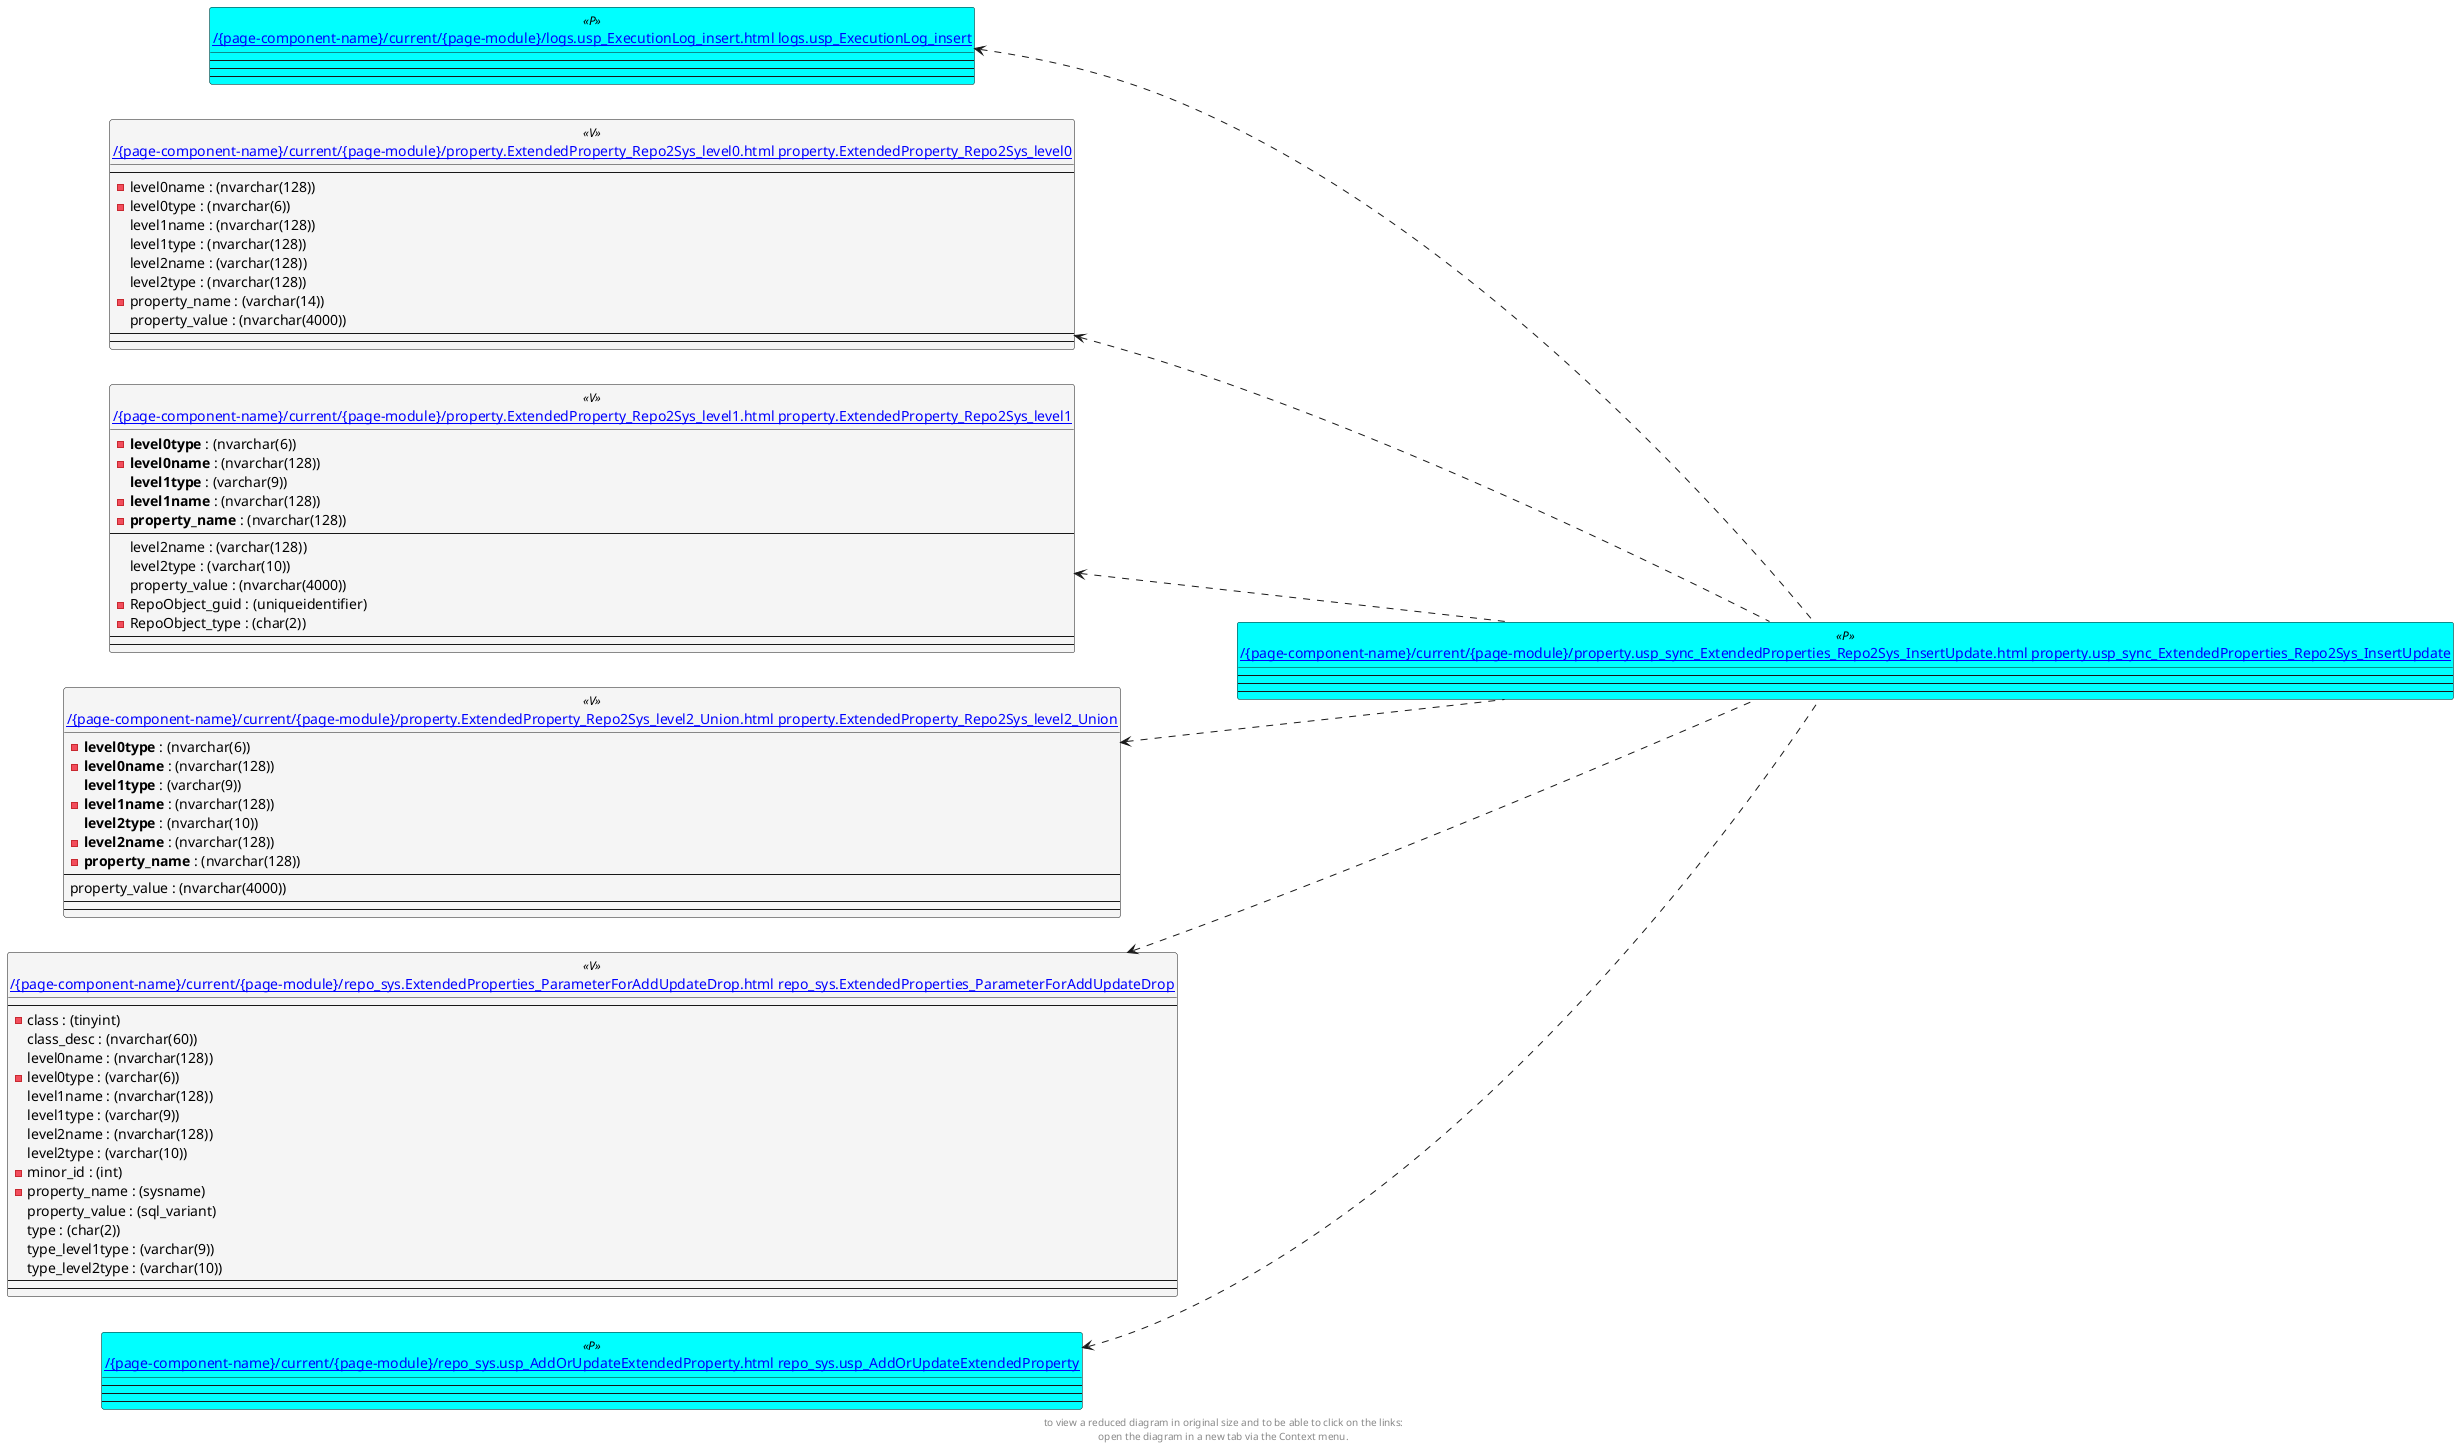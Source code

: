@startuml
left to right direction
'top to bottom direction
hide circle
'avoide "." issues:
set namespaceSeparator none


skinparam class {
  BackgroundColor White
  BackgroundColor<<FN>> Yellow
  BackgroundColor<<FS>> Yellow
  BackgroundColor<<FT>> LightGray
  BackgroundColor<<IF>> Yellow
  BackgroundColor<<IS>> Yellow
  BackgroundColor<<P>> Aqua
  BackgroundColor<<PC>> Aqua
  BackgroundColor<<SN>> Yellow
  BackgroundColor<<SO>> SlateBlue
  BackgroundColor<<TF>> LightGray
  BackgroundColor<<TR>> Tomato
  BackgroundColor<<U>> White
  BackgroundColor<<V>> WhiteSmoke
  BackgroundColor<<X>> Aqua
}


entity "[[{site-url}/{page-component-name}/current/{page-module}/logs.usp_ExecutionLog_insert.html logs.usp_ExecutionLog_insert]]" as logs.usp_ExecutionLog_insert << P >> {
  --
  --
  --
}

entity "[[{site-url}/{page-component-name}/current/{page-module}/property.ExtendedProperty_Repo2Sys_level0.html property.ExtendedProperty_Repo2Sys_level0]]" as property.ExtendedProperty_Repo2Sys_level0 << V >> {
  --
  - level0name : (nvarchar(128))
  - level0type : (nvarchar(6))
  level1name : (nvarchar(128))
  level1type : (nvarchar(128))
  level2name : (varchar(128))
  level2type : (nvarchar(128))
  - property_name : (varchar(14))
  property_value : (nvarchar(4000))
  --
  --
}

entity "[[{site-url}/{page-component-name}/current/{page-module}/property.ExtendedProperty_Repo2Sys_level1.html property.ExtendedProperty_Repo2Sys_level1]]" as property.ExtendedProperty_Repo2Sys_level1 << V >> {
  - **level0type** : (nvarchar(6))
  - **level0name** : (nvarchar(128))
  **level1type** : (varchar(9))
  - **level1name** : (nvarchar(128))
  - **property_name** : (nvarchar(128))
  --
  level2name : (varchar(128))
  level2type : (varchar(10))
  property_value : (nvarchar(4000))
  - RepoObject_guid : (uniqueidentifier)
  - RepoObject_type : (char(2))
  --
  --
}

entity "[[{site-url}/{page-component-name}/current/{page-module}/property.ExtendedProperty_Repo2Sys_level2_Union.html property.ExtendedProperty_Repo2Sys_level2_Union]]" as property.ExtendedProperty_Repo2Sys_level2_Union << V >> {
  - **level0type** : (nvarchar(6))
  - **level0name** : (nvarchar(128))
  **level1type** : (varchar(9))
  - **level1name** : (nvarchar(128))
  **level2type** : (nvarchar(10))
  - **level2name** : (nvarchar(128))
  - **property_name** : (nvarchar(128))
  --
  property_value : (nvarchar(4000))
  --
  --
}

entity "[[{site-url}/{page-component-name}/current/{page-module}/property.usp_sync_ExtendedProperties_Repo2Sys_InsertUpdate.html property.usp_sync_ExtendedProperties_Repo2Sys_InsertUpdate]]" as property.usp_sync_ExtendedProperties_Repo2Sys_InsertUpdate << P >> {
  --
  --
  --
}

entity "[[{site-url}/{page-component-name}/current/{page-module}/repo_sys.ExtendedProperties_ParameterForAddUpdateDrop.html repo_sys.ExtendedProperties_ParameterForAddUpdateDrop]]" as repo_sys.ExtendedProperties_ParameterForAddUpdateDrop << V >> {
  --
  - class : (tinyint)
  class_desc : (nvarchar(60))
  level0name : (nvarchar(128))
  - level0type : (varchar(6))
  level1name : (nvarchar(128))
  level1type : (varchar(9))
  level2name : (nvarchar(128))
  level2type : (varchar(10))
  - minor_id : (int)
  - property_name : (sysname)
  property_value : (sql_variant)
  type : (char(2))
  type_level1type : (varchar(9))
  type_level2type : (varchar(10))
  --
  --
}

entity "[[{site-url}/{page-component-name}/current/{page-module}/repo_sys.usp_AddOrUpdateExtendedProperty.html repo_sys.usp_AddOrUpdateExtendedProperty]]" as repo_sys.usp_AddOrUpdateExtendedProperty << P >> {
  --
  --
  --
}

logs.usp_ExecutionLog_insert <.. property.usp_sync_ExtendedProperties_Repo2Sys_InsertUpdate
property.ExtendedProperty_Repo2Sys_level0 <.. property.usp_sync_ExtendedProperties_Repo2Sys_InsertUpdate
property.ExtendedProperty_Repo2Sys_level1 <.. property.usp_sync_ExtendedProperties_Repo2Sys_InsertUpdate
property.ExtendedProperty_Repo2Sys_level2_Union <.. property.usp_sync_ExtendedProperties_Repo2Sys_InsertUpdate
repo_sys.ExtendedProperties_ParameterForAddUpdateDrop <.. property.usp_sync_ExtendedProperties_Repo2Sys_InsertUpdate
repo_sys.usp_AddOrUpdateExtendedProperty <.. property.usp_sync_ExtendedProperties_Repo2Sys_InsertUpdate

footer
to view a reduced diagram in original size and to be able to click on the links:
open the diagram in a new tab via the Context menu.
end footer

@enduml

